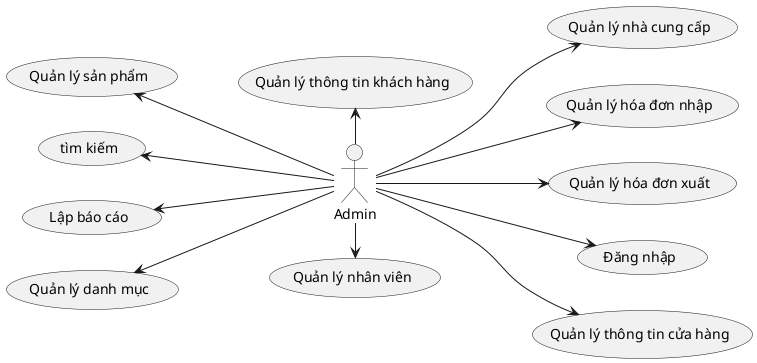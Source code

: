 @startuml Admin
left to right direction
Admin -left-> (Quản lý thông tin khách hàng)
Admin -up-> (Quản lý danh mục)
Admin -right-> (Quản lý nhân viên)
Admin -up-> (Lập báo cáo)
Admin --> (Quản lý nhà cung cấp)
Admin --> (Quản lý hóa đơn nhập)
Admin --> (Quản lý hóa đơn xuất)
Admin -up-> (tìm kiếm)
Admin --> (Đăng nhập)
Admin -up-> (Quản lý sản phẩm)
Admin --> (Quản lý thông tin cửa hàng)
@enduml

@startuml KhachHang
left to right direction
KhachHang -up-> (Xem sản phẩm)
KhachHang -up-> (Xem danh mục)
KhachHang -left-> (Đặt hàng)
KhachHang --> (Quản lý giỏ hàng)
KhachHang -up-> (Tìm kiếm)
KhachHang -left-> (Đăng nhập)
KhachHang -right-> (Đăng ký)
KhachHang -down-> (Sửa thông tin cá nhân)
KhachHang -right-> (Xem thông tin cửa hàng)
KhachHang --> (Thanh toán hóa đơn)
@enduml